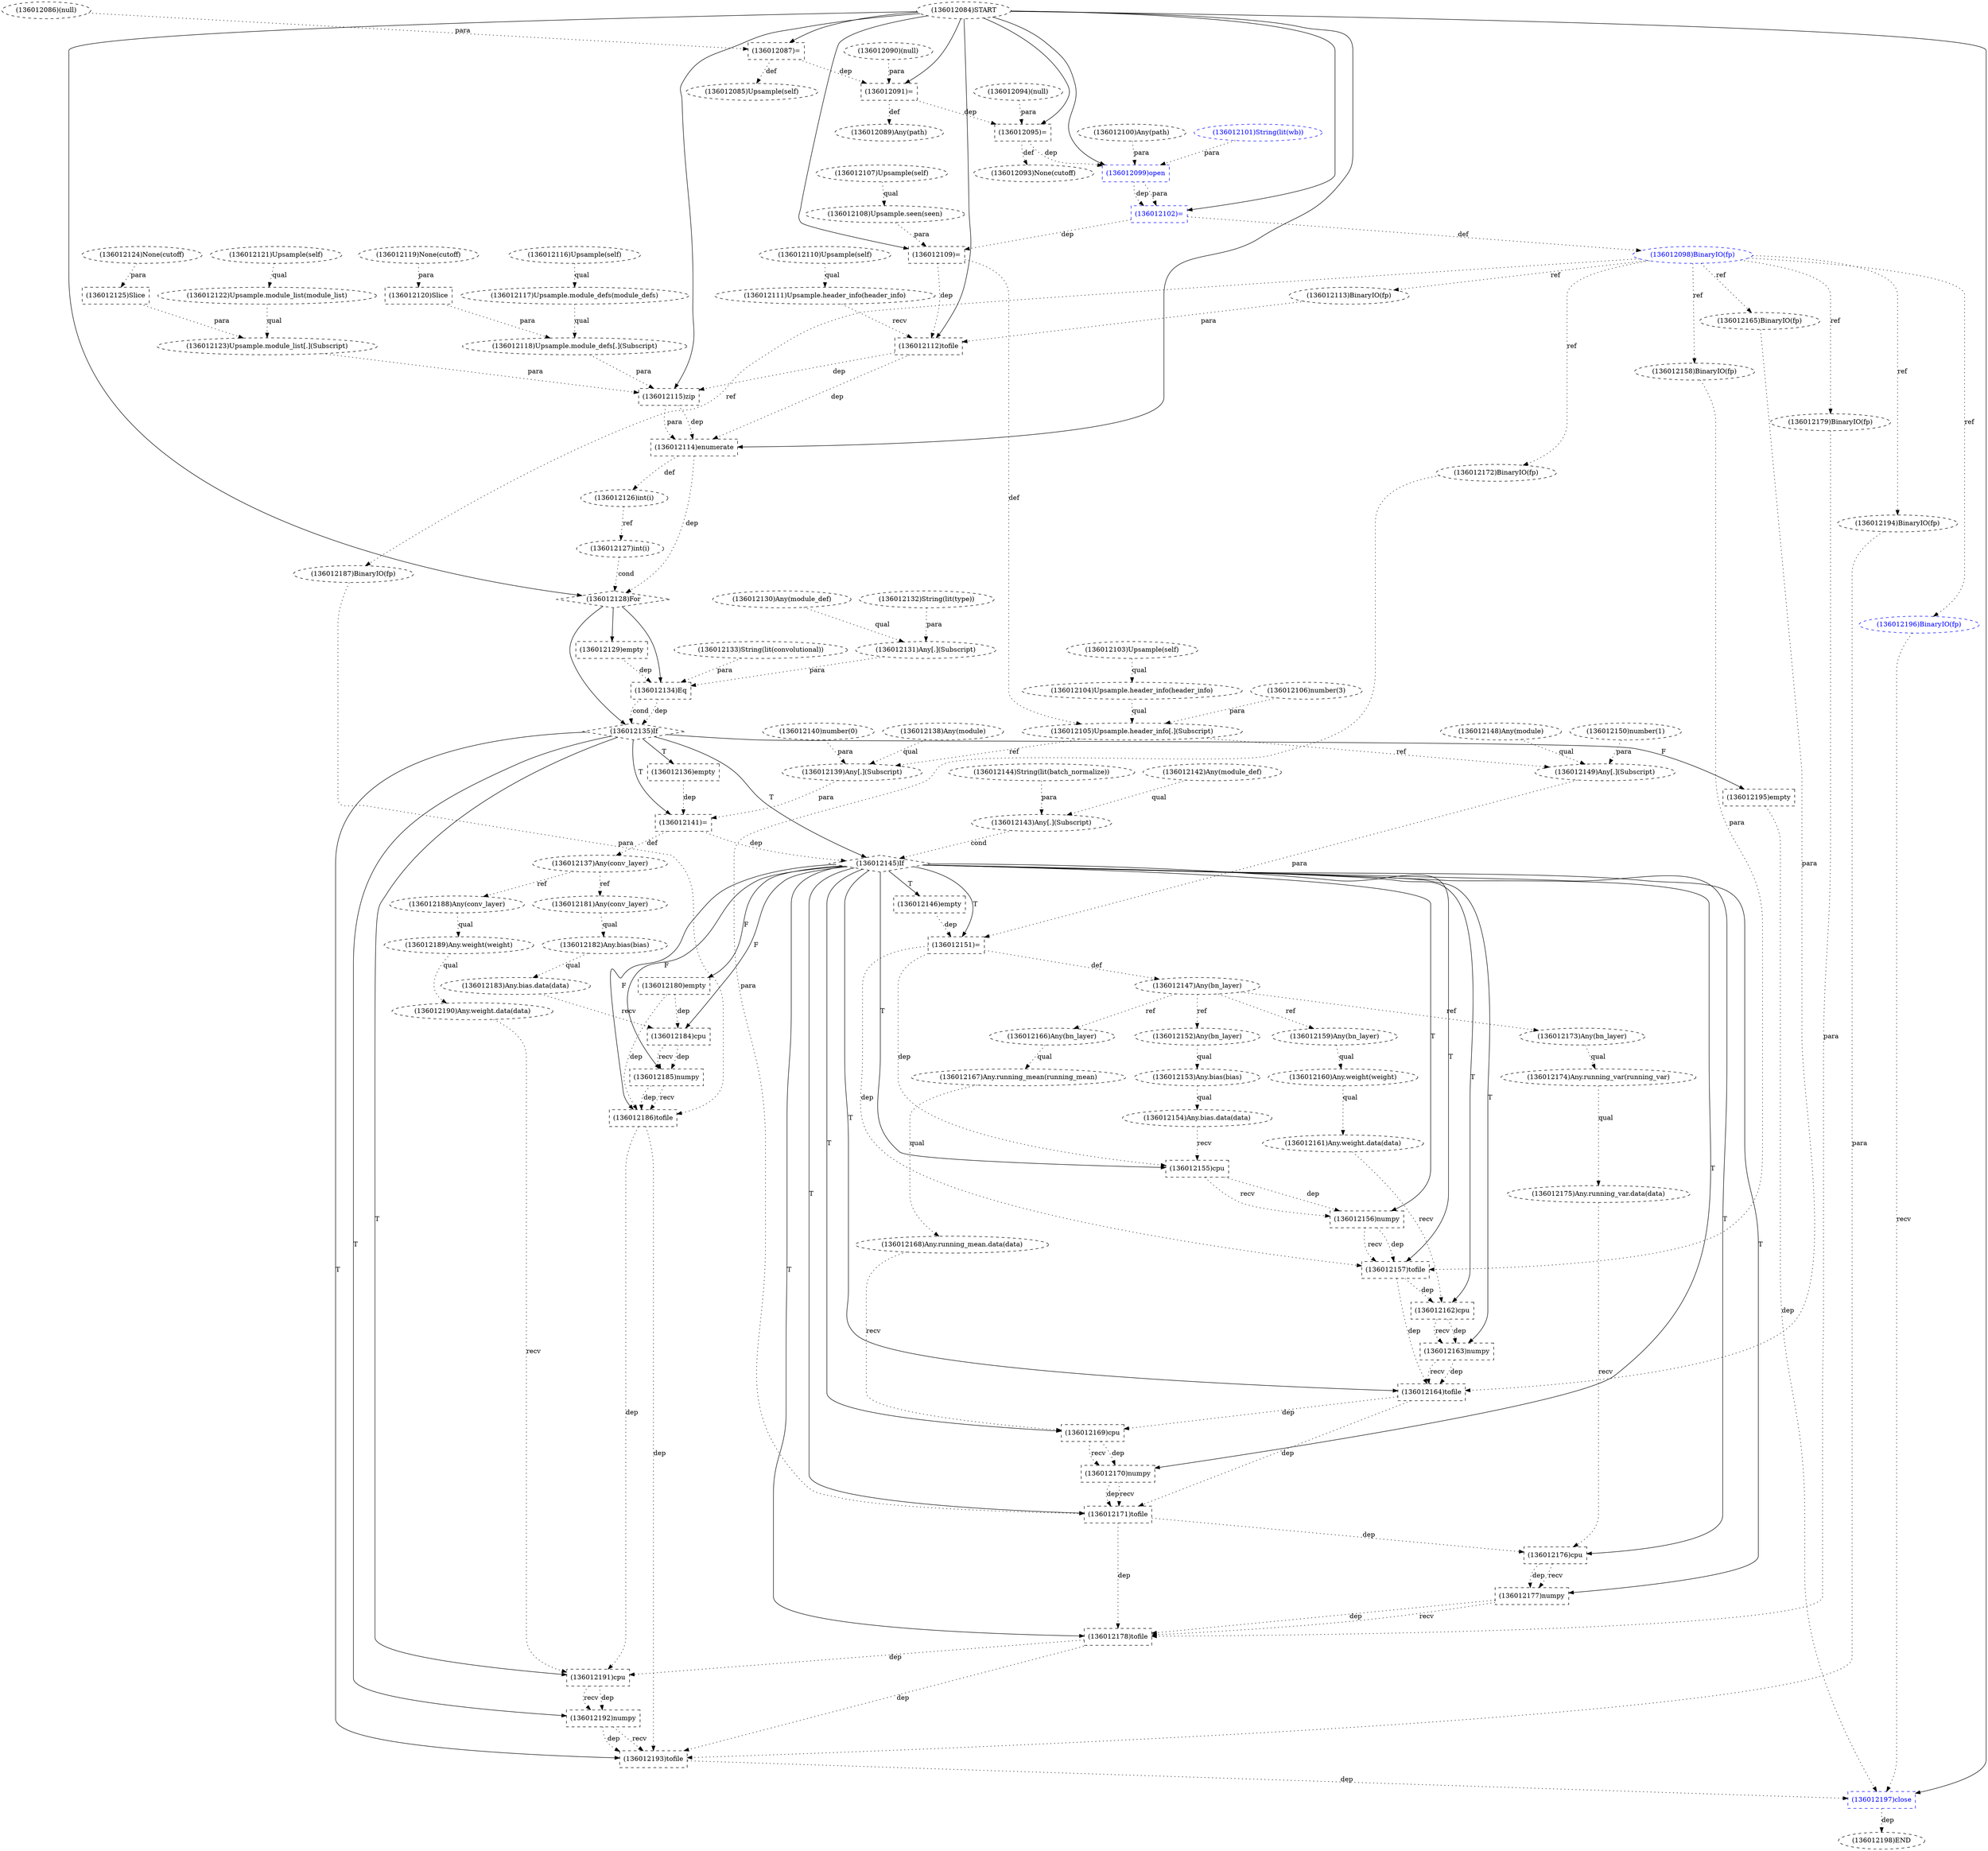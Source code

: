 digraph G {
1 [label="(136012104)Upsample.header_info(header_info)" shape=ellipse style=dashed]
2 [label="(136012120)Slice" shape=box style=dashed]
3 [label="(136012132)String(lit(type))" shape=ellipse style=dashed]
4 [label="(136012110)Upsample(self)" shape=ellipse style=dashed]
5 [label="(136012116)Upsample(self)" shape=ellipse style=dashed]
6 [label="(136012184)cpu" shape=box style=dashed]
7 [label="(136012165)BinaryIO(fp)" shape=ellipse style=dashed]
8 [label="(136012181)Any(conv_layer)" shape=ellipse style=dashed]
9 [label="(136012102)=" shape=box style=dashed color=blue fontcolor=blue]
10 [label="(136012121)Upsample(self)" shape=ellipse style=dashed]
11 [label="(136012098)BinaryIO(fp)" shape=ellipse style=dashed color=blue fontcolor=blue]
12 [label="(136012188)Any(conv_layer)" shape=ellipse style=dashed]
13 [label="(136012108)Upsample.seen(seen)" shape=ellipse style=dashed]
14 [label="(136012109)=" shape=box style=dashed]
15 [label="(136012185)numpy" shape=box style=dashed]
16 [label="(136012091)=" shape=box style=dashed]
17 [label="(136012127)int(i)" shape=ellipse style=dashed]
18 [label="(136012144)String(lit(batch_normalize))" shape=ellipse style=dashed]
19 [label="(136012171)tofile" shape=box style=dashed]
20 [label="(136012099)open" shape=box style=dashed color=blue fontcolor=blue]
21 [label="(136012105)Upsample.header_info[.](Subscript)" shape=ellipse style=dashed]
22 [label="(136012175)Any.running_var.data(data)" shape=ellipse style=dashed]
23 [label="(136012153)Any.bias(bias)" shape=ellipse style=dashed]
24 [label="(136012094)(null)" shape=ellipse style=dashed]
25 [label="(136012194)BinaryIO(fp)" shape=ellipse style=dashed]
26 [label="(136012086)(null)" shape=ellipse style=dashed]
27 [label="(136012142)Any(module_def)" shape=ellipse style=dashed]
28 [label="(136012085)Upsample(self)" shape=ellipse style=dashed]
29 [label="(136012139)Any[.](Subscript)" shape=ellipse style=dashed]
30 [label="(136012179)BinaryIO(fp)" shape=ellipse style=dashed]
31 [label="(136012100)Any(path)" shape=ellipse style=dashed]
32 [label="(136012084)START" style=dashed]
33 [label="(136012198)END" style=dashed]
34 [label="(136012134)Eq" shape=box style=dashed]
35 [label="(136012089)Any(path)" shape=ellipse style=dashed]
36 [label="(136012125)Slice" shape=box style=dashed]
37 [label="(136012130)Any(module_def)" shape=ellipse style=dashed]
38 [label="(136012136)empty" shape=box style=dashed]
39 [label="(136012122)Upsample.module_list(module_list)" shape=ellipse style=dashed]
40 [label="(136012113)BinaryIO(fp)" shape=ellipse style=dashed]
41 [label="(136012154)Any.bias.data(data)" shape=ellipse style=dashed]
42 [label="(136012157)tofile" shape=box style=dashed]
43 [label="(136012186)tofile" shape=box style=dashed]
44 [label="(136012168)Any.running_mean.data(data)" shape=ellipse style=dashed]
45 [label="(136012187)BinaryIO(fp)" shape=ellipse style=dashed]
46 [label="(136012087)=" shape=box style=dashed]
47 [label="(136012172)BinaryIO(fp)" shape=ellipse style=dashed]
48 [label="(136012193)tofile" shape=box style=dashed]
49 [label="(136012151)=" shape=box style=dashed]
50 [label="(136012182)Any.bias(bias)" shape=ellipse style=dashed]
51 [label="(136012133)String(lit(convolutional))" shape=ellipse style=dashed]
52 [label="(136012149)Any[.](Subscript)" shape=ellipse style=dashed]
53 [label="(136012137)Any(conv_layer)" shape=ellipse style=dashed]
54 [label="(136012156)numpy" shape=box style=dashed]
55 [label="(136012176)cpu" shape=box style=dashed]
56 [label="(136012162)cpu" shape=box style=dashed]
57 [label="(136012163)numpy" shape=box style=dashed]
58 [label="(136012196)BinaryIO(fp)" shape=ellipse style=dashed color=blue fontcolor=blue]
59 [label="(136012114)enumerate" shape=box style=dashed]
60 [label="(136012131)Any[.](Subscript)" shape=ellipse style=dashed]
61 [label="(136012174)Any.running_var(running_var)" shape=ellipse style=dashed]
62 [label="(136012164)tofile" shape=box style=dashed]
63 [label="(136012129)empty" shape=box style=dashed]
64 [label="(136012197)close" shape=box style=dashed color=blue fontcolor=blue]
65 [label="(136012190)Any.weight.data(data)" shape=ellipse style=dashed]
66 [label="(136012117)Upsample.module_defs(module_defs)" shape=ellipse style=dashed]
67 [label="(136012146)empty" shape=box style=dashed]
68 [label="(136012161)Any.weight.data(data)" shape=ellipse style=dashed]
69 [label="(136012143)Any[.](Subscript)" shape=ellipse style=dashed]
70 [label="(136012093)None(cutoff)" shape=ellipse style=dashed]
71 [label="(136012148)Any(module)" shape=ellipse style=dashed]
72 [label="(136012111)Upsample.header_info(header_info)" shape=ellipse style=dashed]
73 [label="(136012123)Upsample.module_list[.](Subscript)" shape=ellipse style=dashed]
74 [label="(136012192)numpy" shape=box style=dashed]
75 [label="(136012119)None(cutoff)" shape=ellipse style=dashed]
76 [label="(136012112)tofile" shape=box style=dashed]
77 [label="(136012189)Any.weight(weight)" shape=ellipse style=dashed]
78 [label="(136012140)number(0)" shape=ellipse style=dashed]
79 [label="(136012155)cpu" shape=box style=dashed]
80 [label="(136012158)BinaryIO(fp)" shape=ellipse style=dashed]
81 [label="(136012115)zip" shape=box style=dashed]
82 [label="(136012180)empty" shape=box style=dashed]
83 [label="(136012118)Upsample.module_defs[.](Subscript)" shape=ellipse style=dashed]
84 [label="(136012124)None(cutoff)" shape=ellipse style=dashed]
85 [label="(136012128)For" shape=diamond style=dashed]
86 [label="(136012160)Any.weight(weight)" shape=ellipse style=dashed]
87 [label="(136012101)String(lit(wb))" shape=ellipse style=dashed color=blue fontcolor=blue]
88 [label="(136012138)Any(module)" shape=ellipse style=dashed]
89 [label="(136012169)cpu" shape=box style=dashed]
90 [label="(136012152)Any(bn_layer)" shape=ellipse style=dashed]
91 [label="(136012090)(null)" shape=ellipse style=dashed]
92 [label="(136012195)empty" shape=box style=dashed]
93 [label="(136012095)=" shape=box style=dashed]
94 [label="(136012159)Any(bn_layer)" shape=ellipse style=dashed]
95 [label="(136012178)tofile" shape=box style=dashed]
96 [label="(136012106)number(3)" shape=ellipse style=dashed]
97 [label="(136012126)int(i)" shape=ellipse style=dashed]
98 [label="(136012147)Any(bn_layer)" shape=ellipse style=dashed]
99 [label="(136012141)=" shape=box style=dashed]
100 [label="(136012177)numpy" shape=box style=dashed]
101 [label="(136012135)If" shape=diamond style=dashed]
102 [label="(136012150)number(1)" shape=ellipse style=dashed]
103 [label="(136012191)cpu" shape=box style=dashed]
104 [label="(136012167)Any.running_mean(running_mean)" shape=ellipse style=dashed]
105 [label="(136012107)Upsample(self)" shape=ellipse style=dashed]
106 [label="(136012183)Any.bias.data(data)" shape=ellipse style=dashed]
107 [label="(136012103)Upsample(self)" shape=ellipse style=dashed]
108 [label="(136012173)Any(bn_layer)" shape=ellipse style=dashed]
109 [label="(136012166)Any(bn_layer)" shape=ellipse style=dashed]
110 [label="(136012170)numpy" shape=box style=dashed]
111 [label="(136012145)If" shape=diamond style=dashed]
107 -> 1 [label="qual" style=dotted];
75 -> 2 [label="para" style=dotted];
111 -> 6 [label="F"];
106 -> 6 [label="recv" style=dotted];
82 -> 6 [label="dep" style=dotted];
11 -> 7 [label="ref" style=dotted];
53 -> 8 [label="ref" style=dotted];
32 -> 9 [label="" style=solid];
20 -> 9 [label="dep" style=dotted];
20 -> 9 [label="para" style=dotted];
9 -> 11 [label="def" style=dotted];
53 -> 12 [label="ref" style=dotted];
105 -> 13 [label="qual" style=dotted];
32 -> 14 [label="" style=solid];
13 -> 14 [label="para" style=dotted];
9 -> 14 [label="dep" style=dotted];
111 -> 15 [label="F"];
6 -> 15 [label="dep" style=dotted];
6 -> 15 [label="recv" style=dotted];
32 -> 16 [label="" style=solid];
91 -> 16 [label="para" style=dotted];
46 -> 16 [label="dep" style=dotted];
97 -> 17 [label="ref" style=dotted];
111 -> 19 [label="T"];
110 -> 19 [label="dep" style=dotted];
110 -> 19 [label="recv" style=dotted];
47 -> 19 [label="para" style=dotted];
62 -> 19 [label="dep" style=dotted];
32 -> 20 [label="" style=solid];
31 -> 20 [label="para" style=dotted];
87 -> 20 [label="para" style=dotted];
93 -> 20 [label="dep" style=dotted];
1 -> 21 [label="qual" style=dotted];
96 -> 21 [label="para" style=dotted];
14 -> 21 [label="def" style=dotted];
61 -> 22 [label="qual" style=dotted];
90 -> 23 [label="qual" style=dotted];
11 -> 25 [label="ref" style=dotted];
46 -> 28 [label="def" style=dotted];
88 -> 29 [label="qual" style=dotted];
78 -> 29 [label="para" style=dotted];
21 -> 29 [label="ref" style=dotted];
11 -> 30 [label="ref" style=dotted];
64 -> 33 [label="dep" style=dotted];
85 -> 34 [label="" style=solid];
60 -> 34 [label="para" style=dotted];
51 -> 34 [label="para" style=dotted];
63 -> 34 [label="dep" style=dotted];
16 -> 35 [label="def" style=dotted];
84 -> 36 [label="para" style=dotted];
101 -> 38 [label="T"];
10 -> 39 [label="qual" style=dotted];
11 -> 40 [label="ref" style=dotted];
23 -> 41 [label="qual" style=dotted];
111 -> 42 [label="T"];
54 -> 42 [label="dep" style=dotted];
54 -> 42 [label="recv" style=dotted];
80 -> 42 [label="para" style=dotted];
49 -> 42 [label="dep" style=dotted];
111 -> 43 [label="F"];
15 -> 43 [label="dep" style=dotted];
15 -> 43 [label="recv" style=dotted];
45 -> 43 [label="para" style=dotted];
82 -> 43 [label="dep" style=dotted];
104 -> 44 [label="qual" style=dotted];
11 -> 45 [label="ref" style=dotted];
32 -> 46 [label="" style=solid];
26 -> 46 [label="para" style=dotted];
11 -> 47 [label="ref" style=dotted];
101 -> 48 [label="T"];
74 -> 48 [label="dep" style=dotted];
74 -> 48 [label="recv" style=dotted];
25 -> 48 [label="para" style=dotted];
95 -> 48 [label="dep" style=dotted];
43 -> 48 [label="dep" style=dotted];
111 -> 49 [label="T"];
52 -> 49 [label="para" style=dotted];
67 -> 49 [label="dep" style=dotted];
8 -> 50 [label="qual" style=dotted];
71 -> 52 [label="qual" style=dotted];
102 -> 52 [label="para" style=dotted];
21 -> 52 [label="ref" style=dotted];
99 -> 53 [label="def" style=dotted];
111 -> 54 [label="T"];
79 -> 54 [label="dep" style=dotted];
79 -> 54 [label="recv" style=dotted];
111 -> 55 [label="T"];
22 -> 55 [label="recv" style=dotted];
19 -> 55 [label="dep" style=dotted];
111 -> 56 [label="T"];
68 -> 56 [label="recv" style=dotted];
42 -> 56 [label="dep" style=dotted];
111 -> 57 [label="T"];
56 -> 57 [label="dep" style=dotted];
56 -> 57 [label="recv" style=dotted];
11 -> 58 [label="ref" style=dotted];
32 -> 59 [label="" style=solid];
81 -> 59 [label="dep" style=dotted];
81 -> 59 [label="para" style=dotted];
76 -> 59 [label="dep" style=dotted];
37 -> 60 [label="qual" style=dotted];
3 -> 60 [label="para" style=dotted];
108 -> 61 [label="qual" style=dotted];
111 -> 62 [label="T"];
57 -> 62 [label="dep" style=dotted];
57 -> 62 [label="recv" style=dotted];
7 -> 62 [label="para" style=dotted];
42 -> 62 [label="dep" style=dotted];
85 -> 63 [label="" style=solid];
32 -> 64 [label="" style=solid];
58 -> 64 [label="recv" style=dotted];
48 -> 64 [label="dep" style=dotted];
92 -> 64 [label="dep" style=dotted];
77 -> 65 [label="qual" style=dotted];
5 -> 66 [label="qual" style=dotted];
111 -> 67 [label="T"];
86 -> 68 [label="qual" style=dotted];
27 -> 69 [label="qual" style=dotted];
18 -> 69 [label="para" style=dotted];
93 -> 70 [label="def" style=dotted];
4 -> 72 [label="qual" style=dotted];
39 -> 73 [label="qual" style=dotted];
36 -> 73 [label="para" style=dotted];
101 -> 74 [label="T"];
103 -> 74 [label="dep" style=dotted];
103 -> 74 [label="recv" style=dotted];
32 -> 76 [label="" style=solid];
72 -> 76 [label="recv" style=dotted];
40 -> 76 [label="para" style=dotted];
14 -> 76 [label="dep" style=dotted];
12 -> 77 [label="qual" style=dotted];
111 -> 79 [label="T"];
41 -> 79 [label="recv" style=dotted];
49 -> 79 [label="dep" style=dotted];
11 -> 80 [label="ref" style=dotted];
32 -> 81 [label="" style=solid];
83 -> 81 [label="para" style=dotted];
73 -> 81 [label="para" style=dotted];
76 -> 81 [label="dep" style=dotted];
111 -> 82 [label="F"];
66 -> 83 [label="qual" style=dotted];
2 -> 83 [label="para" style=dotted];
32 -> 85 [label="" style=solid];
59 -> 85 [label="dep" style=dotted];
17 -> 85 [label="cond" style=dotted];
94 -> 86 [label="qual" style=dotted];
111 -> 89 [label="T"];
44 -> 89 [label="recv" style=dotted];
62 -> 89 [label="dep" style=dotted];
98 -> 90 [label="ref" style=dotted];
101 -> 92 [label="F"];
32 -> 93 [label="" style=solid];
24 -> 93 [label="para" style=dotted];
16 -> 93 [label="dep" style=dotted];
98 -> 94 [label="ref" style=dotted];
111 -> 95 [label="T"];
100 -> 95 [label="dep" style=dotted];
100 -> 95 [label="recv" style=dotted];
30 -> 95 [label="para" style=dotted];
19 -> 95 [label="dep" style=dotted];
59 -> 97 [label="def" style=dotted];
49 -> 98 [label="def" style=dotted];
101 -> 99 [label="T"];
29 -> 99 [label="para" style=dotted];
38 -> 99 [label="dep" style=dotted];
111 -> 100 [label="T"];
55 -> 100 [label="dep" style=dotted];
55 -> 100 [label="recv" style=dotted];
85 -> 101 [label="" style=solid];
34 -> 101 [label="dep" style=dotted];
34 -> 101 [label="cond" style=dotted];
101 -> 103 [label="T"];
65 -> 103 [label="recv" style=dotted];
95 -> 103 [label="dep" style=dotted];
43 -> 103 [label="dep" style=dotted];
109 -> 104 [label="qual" style=dotted];
50 -> 106 [label="qual" style=dotted];
98 -> 108 [label="ref" style=dotted];
98 -> 109 [label="ref" style=dotted];
111 -> 110 [label="T"];
89 -> 110 [label="dep" style=dotted];
89 -> 110 [label="recv" style=dotted];
101 -> 111 [label="T"];
69 -> 111 [label="cond" style=dotted];
99 -> 111 [label="dep" style=dotted];
}
